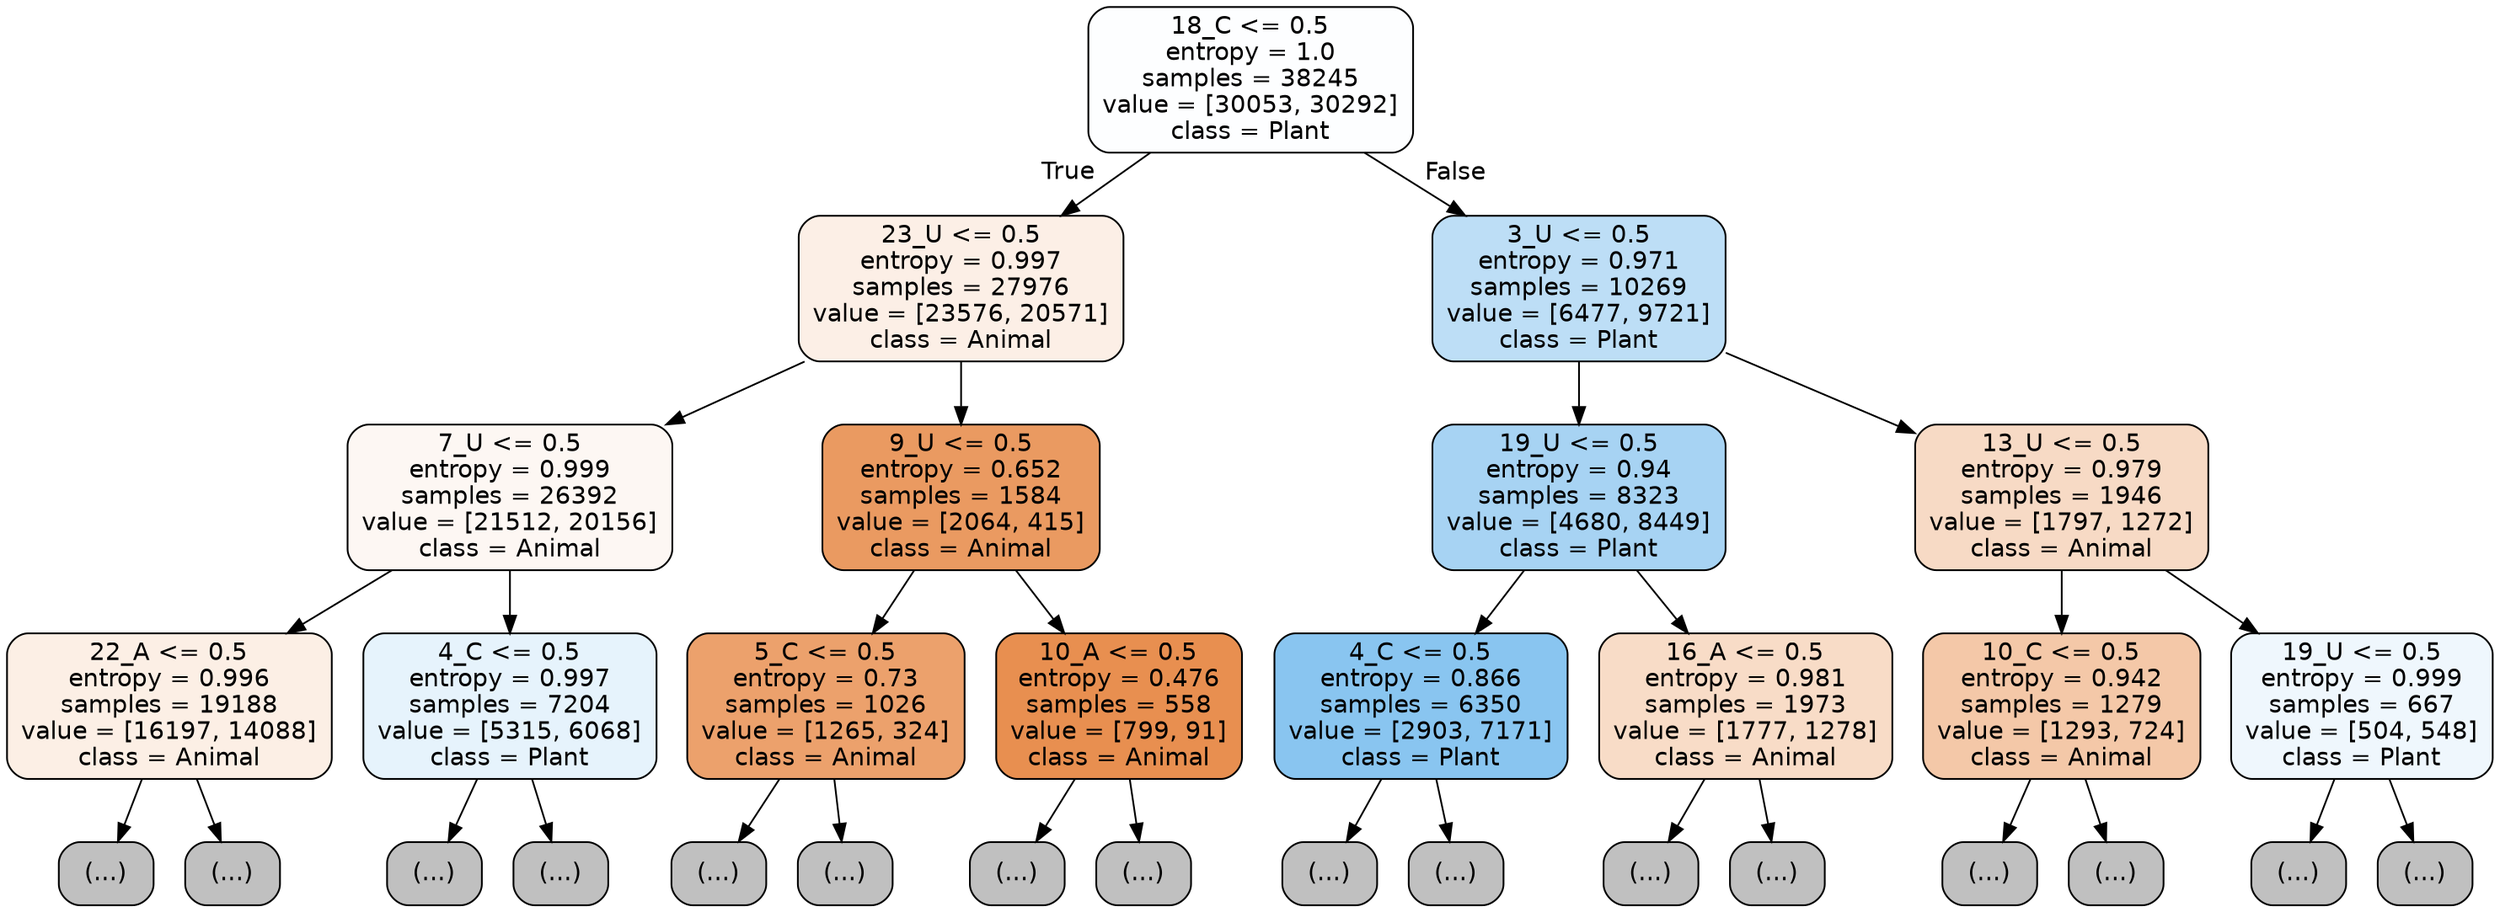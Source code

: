 digraph Tree {
node [shape=box, style="filled, rounded", color="black", fontname="helvetica"] ;
edge [fontname="helvetica"] ;
0 [label="18_C <= 0.5\nentropy = 1.0\nsamples = 38245\nvalue = [30053, 30292]\nclass = Plant", fillcolor="#fdfeff"] ;
1 [label="23_U <= 0.5\nentropy = 0.997\nsamples = 27976\nvalue = [23576, 20571]\nclass = Animal", fillcolor="#fcefe6"] ;
0 -> 1 [labeldistance=2.5, labelangle=45, headlabel="True"] ;
2 [label="7_U <= 0.5\nentropy = 0.999\nsamples = 26392\nvalue = [21512, 20156]\nclass = Animal", fillcolor="#fdf7f3"] ;
1 -> 2 ;
3 [label="22_A <= 0.5\nentropy = 0.996\nsamples = 19188\nvalue = [16197, 14088]\nclass = Animal", fillcolor="#fcefe5"] ;
2 -> 3 ;
4 [label="(...)", fillcolor="#C0C0C0"] ;
3 -> 4 ;
8225 [label="(...)", fillcolor="#C0C0C0"] ;
3 -> 8225 ;
9166 [label="4_C <= 0.5\nentropy = 0.997\nsamples = 7204\nvalue = [5315, 6068]\nclass = Plant", fillcolor="#e6f3fc"] ;
2 -> 9166 ;
9167 [label="(...)", fillcolor="#C0C0C0"] ;
9166 -> 9167 ;
11842 [label="(...)", fillcolor="#C0C0C0"] ;
9166 -> 11842 ;
12579 [label="9_U <= 0.5\nentropy = 0.652\nsamples = 1584\nvalue = [2064, 415]\nclass = Animal", fillcolor="#ea9a61"] ;
1 -> 12579 ;
12580 [label="5_C <= 0.5\nentropy = 0.73\nsamples = 1026\nvalue = [1265, 324]\nclass = Animal", fillcolor="#eca16c"] ;
12579 -> 12580 ;
12581 [label="(...)", fillcolor="#C0C0C0"] ;
12580 -> 12581 ;
12918 [label="(...)", fillcolor="#C0C0C0"] ;
12580 -> 12918 ;
13021 [label="10_A <= 0.5\nentropy = 0.476\nsamples = 558\nvalue = [799, 91]\nclass = Animal", fillcolor="#e88f50"] ;
12579 -> 13021 ;
13022 [label="(...)", fillcolor="#C0C0C0"] ;
13021 -> 13022 ;
13161 [label="(...)", fillcolor="#C0C0C0"] ;
13021 -> 13161 ;
13186 [label="3_U <= 0.5\nentropy = 0.971\nsamples = 10269\nvalue = [6477, 9721]\nclass = Plant", fillcolor="#bddef6"] ;
0 -> 13186 [labeldistance=2.5, labelangle=-45, headlabel="False"] ;
13187 [label="19_U <= 0.5\nentropy = 0.94\nsamples = 8323\nvalue = [4680, 8449]\nclass = Plant", fillcolor="#a7d3f3"] ;
13186 -> 13187 ;
13188 [label="4_C <= 0.5\nentropy = 0.866\nsamples = 6350\nvalue = [2903, 7171]\nclass = Plant", fillcolor="#89c5f0"] ;
13187 -> 13188 ;
13189 [label="(...)", fillcolor="#C0C0C0"] ;
13188 -> 13189 ;
14776 [label="(...)", fillcolor="#C0C0C0"] ;
13188 -> 14776 ;
15191 [label="16_A <= 0.5\nentropy = 0.981\nsamples = 1973\nvalue = [1777, 1278]\nclass = Animal", fillcolor="#f8dcc7"] ;
13187 -> 15191 ;
15192 [label="(...)", fillcolor="#C0C0C0"] ;
15191 -> 15192 ;
15835 [label="(...)", fillcolor="#C0C0C0"] ;
15191 -> 15835 ;
16064 [label="13_U <= 0.5\nentropy = 0.979\nsamples = 1946\nvalue = [1797, 1272]\nclass = Animal", fillcolor="#f7dac5"] ;
13186 -> 16064 ;
16065 [label="10_C <= 0.5\nentropy = 0.942\nsamples = 1279\nvalue = [1293, 724]\nclass = Animal", fillcolor="#f4c8a8"] ;
16064 -> 16065 ;
16066 [label="(...)", fillcolor="#C0C0C0"] ;
16065 -> 16066 ;
16597 [label="(...)", fillcolor="#C0C0C0"] ;
16065 -> 16597 ;
16748 [label="19_U <= 0.5\nentropy = 0.999\nsamples = 667\nvalue = [504, 548]\nclass = Plant", fillcolor="#eff7fd"] ;
16064 -> 16748 ;
16749 [label="(...)", fillcolor="#C0C0C0"] ;
16748 -> 16749 ;
16976 [label="(...)", fillcolor="#C0C0C0"] ;
16748 -> 16976 ;
}